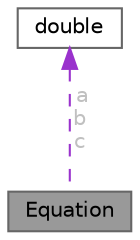 digraph "Equation"
{
 // LATEX_PDF_SIZE
  bgcolor="transparent";
  edge [fontname=Helvetica,fontsize=10,labelfontname=Helvetica,labelfontsize=10];
  node [fontname=Helvetica,fontsize=10,shape=box,height=0.2,width=0.4];
  Node1 [id="Node000001",label="Equation",height=0.2,width=0.4,color="gray40", fillcolor="grey60", style="filled", fontcolor="black",tooltip="Хранит коэфиценты уравнения"];
  Node2 -> Node1 [id="edge1_Node000001_Node000002",dir="back",color="darkorchid3",style="dashed",tooltip=" ",label=" a\nb\nc",fontcolor="grey" ];
  Node2 [id="Node000002",label="double",height=0.2,width=0.4,color="gray40", fillcolor="white", style="filled",tooltip=" "];
}
